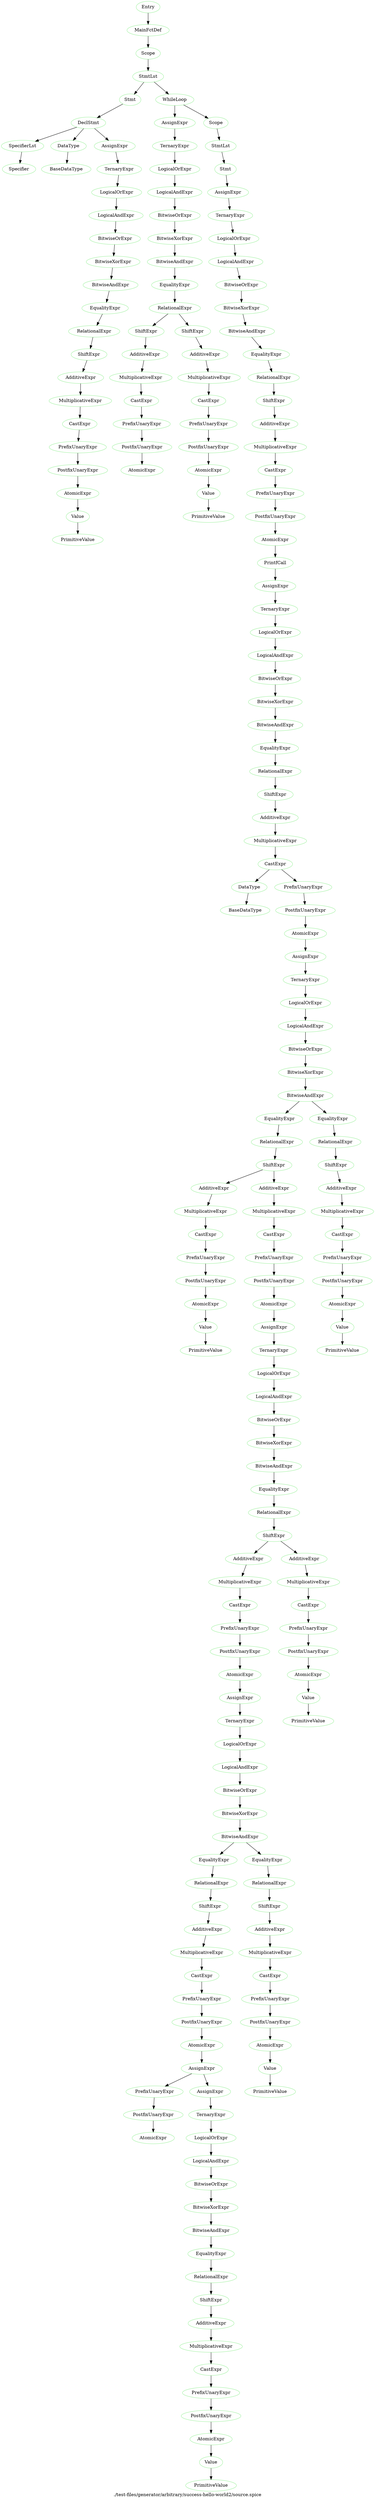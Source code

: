 digraph {
 rankdir="TB";
 label="./test-files/generator/arbitrary/success-hello-world2/source.spice";
 L1C1_Entry [color="lightgreen",label="Entry"];
 L3C1_MainFctDef [color="lightgreen",label="MainFctDef"];
 L1C1_Entry -> L3C1_MainFctDef;
 L3C15_Scope [color="lightgreen",label="Scope"];
 L3C1_MainFctDef -> L3C15_Scope;
 L4C5_StmtLst [color="lightgreen",label="StmtLst"];
 L3C15_Scope -> L4C5_StmtLst;
 L4C5_Stmt [color="lightgreen",label="Stmt"];
 L4C5_StmtLst -> L4C5_Stmt;
 L4C5_DeclStmt [color="lightgreen",label="DeclStmt"];
 L4C5_Stmt -> L4C5_DeclStmt;
 L4C5_SpecifierLst [color="lightgreen",label="SpecifierLst"];
 L4C5_DeclStmt -> L4C5_SpecifierLst;
 L4C5_Specifier [color="lightgreen",label="Specifier"];
 L4C5_SpecifierLst -> L4C5_Specifier;
 L4C14_DataType [color="lightgreen",label="DataType"];
 L4C5_DeclStmt -> L4C14_DataType;
 L4C14_BaseDataType [color="lightgreen",label="BaseDataType"];
 L4C14_DataType -> L4C14_BaseDataType;
 L4C24_AssignExpr [color="lightgreen",label="AssignExpr"];
 L4C5_DeclStmt -> L4C24_AssignExpr;
 L4C24_TernaryExpr [color="lightgreen",label="TernaryExpr"];
 L4C24_AssignExpr -> L4C24_TernaryExpr;
 L4C24_LogicalOrExpr [color="lightgreen",label="LogicalOrExpr"];
 L4C24_TernaryExpr -> L4C24_LogicalOrExpr;
 L4C24_LogicalAndExpr [color="lightgreen",label="LogicalAndExpr"];
 L4C24_LogicalOrExpr -> L4C24_LogicalAndExpr;
 L4C24_BitwiseOrExpr [color="lightgreen",label="BitwiseOrExpr"];
 L4C24_LogicalAndExpr -> L4C24_BitwiseOrExpr;
 L4C24_BitwiseXorExpr [color="lightgreen",label="BitwiseXorExpr"];
 L4C24_BitwiseOrExpr -> L4C24_BitwiseXorExpr;
 L4C24_BitwiseAndExpr [color="lightgreen",label="BitwiseAndExpr"];
 L4C24_BitwiseXorExpr -> L4C24_BitwiseAndExpr;
 L4C24_EqualityExpr [color="lightgreen",label="EqualityExpr"];
 L4C24_BitwiseAndExpr -> L4C24_EqualityExpr;
 L4C24_RelationalExpr [color="lightgreen",label="RelationalExpr"];
 L4C24_EqualityExpr -> L4C24_RelationalExpr;
 L4C24_ShiftExpr [color="lightgreen",label="ShiftExpr"];
 L4C24_RelationalExpr -> L4C24_ShiftExpr;
 L4C24_AdditiveExpr [color="lightgreen",label="AdditiveExpr"];
 L4C24_ShiftExpr -> L4C24_AdditiveExpr;
 L4C24_MultiplicativeExpr [color="lightgreen",label="MultiplicativeExpr"];
 L4C24_AdditiveExpr -> L4C24_MultiplicativeExpr;
 L4C24_CastExpr [color="lightgreen",label="CastExpr"];
 L4C24_MultiplicativeExpr -> L4C24_CastExpr;
 L4C24_PrefixUnaryExpr [color="lightgreen",label="PrefixUnaryExpr"];
 L4C24_CastExpr -> L4C24_PrefixUnaryExpr;
 L4C24_PostfixUnaryExpr [color="lightgreen",label="PostfixUnaryExpr"];
 L4C24_PrefixUnaryExpr -> L4C24_PostfixUnaryExpr;
 L4C24_AtomicExpr [color="lightgreen",label="AtomicExpr"];
 L4C24_PostfixUnaryExpr -> L4C24_AtomicExpr;
 L4C24_Value [color="lightgreen",label="Value"];
 L4C24_AtomicExpr -> L4C24_Value;
 L4C24_PrimitiveValue [color="lightgreen",label="PrimitiveValue"];
 L4C24_Value -> L4C24_PrimitiveValue;
 L5C5_WhileLoop [color="lightgreen",label="WhileLoop"];
 L4C5_StmtLst -> L5C5_WhileLoop;
 L5C11_AssignExpr [color="lightgreen",label="AssignExpr"];
 L5C5_WhileLoop -> L5C11_AssignExpr;
 L5C11_TernaryExpr [color="lightgreen",label="TernaryExpr"];
 L5C11_AssignExpr -> L5C11_TernaryExpr;
 L5C11_LogicalOrExpr [color="lightgreen",label="LogicalOrExpr"];
 L5C11_TernaryExpr -> L5C11_LogicalOrExpr;
 L5C11_LogicalAndExpr [color="lightgreen",label="LogicalAndExpr"];
 L5C11_LogicalOrExpr -> L5C11_LogicalAndExpr;
 L5C11_BitwiseOrExpr [color="lightgreen",label="BitwiseOrExpr"];
 L5C11_LogicalAndExpr -> L5C11_BitwiseOrExpr;
 L5C11_BitwiseXorExpr [color="lightgreen",label="BitwiseXorExpr"];
 L5C11_BitwiseOrExpr -> L5C11_BitwiseXorExpr;
 L5C11_BitwiseAndExpr [color="lightgreen",label="BitwiseAndExpr"];
 L5C11_BitwiseXorExpr -> L5C11_BitwiseAndExpr;
 L5C11_EqualityExpr [color="lightgreen",label="EqualityExpr"];
 L5C11_BitwiseAndExpr -> L5C11_EqualityExpr;
 L5C11_RelationalExpr [color="lightgreen",label="RelationalExpr"];
 L5C11_EqualityExpr -> L5C11_RelationalExpr;
 L5C11_ShiftExpr [color="lightgreen",label="ShiftExpr"];
 L5C11_RelationalExpr -> L5C11_ShiftExpr;
 L5C11_AdditiveExpr [color="lightgreen",label="AdditiveExpr"];
 L5C11_ShiftExpr -> L5C11_AdditiveExpr;
 L5C11_MultiplicativeExpr [color="lightgreen",label="MultiplicativeExpr"];
 L5C11_AdditiveExpr -> L5C11_MultiplicativeExpr;
 L5C11_CastExpr [color="lightgreen",label="CastExpr"];
 L5C11_MultiplicativeExpr -> L5C11_CastExpr;
 L5C11_PrefixUnaryExpr [color="lightgreen",label="PrefixUnaryExpr"];
 L5C11_CastExpr -> L5C11_PrefixUnaryExpr;
 L5C11_PostfixUnaryExpr [color="lightgreen",label="PostfixUnaryExpr"];
 L5C11_PrefixUnaryExpr -> L5C11_PostfixUnaryExpr;
 L5C11_AtomicExpr [color="lightgreen",label="AtomicExpr"];
 L5C11_PostfixUnaryExpr -> L5C11_AtomicExpr;
 L5C16_ShiftExpr [color="lightgreen",label="ShiftExpr"];
 L5C11_RelationalExpr -> L5C16_ShiftExpr;
 L5C16_AdditiveExpr [color="lightgreen",label="AdditiveExpr"];
 L5C16_ShiftExpr -> L5C16_AdditiveExpr;
 L5C16_MultiplicativeExpr [color="lightgreen",label="MultiplicativeExpr"];
 L5C16_AdditiveExpr -> L5C16_MultiplicativeExpr;
 L5C16_CastExpr [color="lightgreen",label="CastExpr"];
 L5C16_MultiplicativeExpr -> L5C16_CastExpr;
 L5C16_PrefixUnaryExpr [color="lightgreen",label="PrefixUnaryExpr"];
 L5C16_CastExpr -> L5C16_PrefixUnaryExpr;
 L5C16_PostfixUnaryExpr [color="lightgreen",label="PostfixUnaryExpr"];
 L5C16_PrefixUnaryExpr -> L5C16_PostfixUnaryExpr;
 L5C16_AtomicExpr [color="lightgreen",label="AtomicExpr"];
 L5C16_PostfixUnaryExpr -> L5C16_AtomicExpr;
 L5C16_Value [color="lightgreen",label="Value"];
 L5C16_AtomicExpr -> L5C16_Value;
 L5C16_PrimitiveValue [color="lightgreen",label="PrimitiveValue"];
 L5C16_Value -> L5C16_PrimitiveValue;
 L5C18_Scope [color="lightgreen",label="Scope"];
 L5C5_WhileLoop -> L5C18_Scope;
 L6C9_StmtLst [color="lightgreen",label="StmtLst"];
 L5C18_Scope -> L6C9_StmtLst;
 L6C9_Stmt [color="lightgreen",label="Stmt"];
 L6C9_StmtLst -> L6C9_Stmt;
 L6C9_AssignExpr [color="lightgreen",label="AssignExpr"];
 L6C9_Stmt -> L6C9_AssignExpr;
 L6C9_TernaryExpr [color="lightgreen",label="TernaryExpr"];
 L6C9_AssignExpr -> L6C9_TernaryExpr;
 L6C9_LogicalOrExpr [color="lightgreen",label="LogicalOrExpr"];
 L6C9_TernaryExpr -> L6C9_LogicalOrExpr;
 L6C9_LogicalAndExpr [color="lightgreen",label="LogicalAndExpr"];
 L6C9_LogicalOrExpr -> L6C9_LogicalAndExpr;
 L6C9_BitwiseOrExpr [color="lightgreen",label="BitwiseOrExpr"];
 L6C9_LogicalAndExpr -> L6C9_BitwiseOrExpr;
 L6C9_BitwiseXorExpr [color="lightgreen",label="BitwiseXorExpr"];
 L6C9_BitwiseOrExpr -> L6C9_BitwiseXorExpr;
 L6C9_BitwiseAndExpr [color="lightgreen",label="BitwiseAndExpr"];
 L6C9_BitwiseXorExpr -> L6C9_BitwiseAndExpr;
 L6C9_EqualityExpr [color="lightgreen",label="EqualityExpr"];
 L6C9_BitwiseAndExpr -> L6C9_EqualityExpr;
 L6C9_RelationalExpr [color="lightgreen",label="RelationalExpr"];
 L6C9_EqualityExpr -> L6C9_RelationalExpr;
 L6C9_ShiftExpr [color="lightgreen",label="ShiftExpr"];
 L6C9_RelationalExpr -> L6C9_ShiftExpr;
 L6C9_AdditiveExpr [color="lightgreen",label="AdditiveExpr"];
 L6C9_ShiftExpr -> L6C9_AdditiveExpr;
 L6C9_MultiplicativeExpr [color="lightgreen",label="MultiplicativeExpr"];
 L6C9_AdditiveExpr -> L6C9_MultiplicativeExpr;
 L6C9_CastExpr [color="lightgreen",label="CastExpr"];
 L6C9_MultiplicativeExpr -> L6C9_CastExpr;
 L6C9_PrefixUnaryExpr [color="lightgreen",label="PrefixUnaryExpr"];
 L6C9_CastExpr -> L6C9_PrefixUnaryExpr;
 L6C9_PostfixUnaryExpr [color="lightgreen",label="PostfixUnaryExpr"];
 L6C9_PrefixUnaryExpr -> L6C9_PostfixUnaryExpr;
 L6C9_AtomicExpr [color="lightgreen",label="AtomicExpr"];
 L6C9_PostfixUnaryExpr -> L6C9_AtomicExpr;
 L6C9_PrintfCall [color="lightgreen",label="PrintfCall"];
 L6C9_AtomicExpr -> L6C9_PrintfCall;
 L6C22_AssignExpr [color="lightgreen",label="AssignExpr"];
 L6C9_PrintfCall -> L6C22_AssignExpr;
 L6C22_TernaryExpr [color="lightgreen",label="TernaryExpr"];
 L6C22_AssignExpr -> L6C22_TernaryExpr;
 L6C22_LogicalOrExpr [color="lightgreen",label="LogicalOrExpr"];
 L6C22_TernaryExpr -> L6C22_LogicalOrExpr;
 L6C22_LogicalAndExpr [color="lightgreen",label="LogicalAndExpr"];
 L6C22_LogicalOrExpr -> L6C22_LogicalAndExpr;
 L6C22_BitwiseOrExpr [color="lightgreen",label="BitwiseOrExpr"];
 L6C22_LogicalAndExpr -> L6C22_BitwiseOrExpr;
 L6C22_BitwiseXorExpr [color="lightgreen",label="BitwiseXorExpr"];
 L6C22_BitwiseOrExpr -> L6C22_BitwiseXorExpr;
 L6C22_BitwiseAndExpr [color="lightgreen",label="BitwiseAndExpr"];
 L6C22_BitwiseXorExpr -> L6C22_BitwiseAndExpr;
 L6C22_EqualityExpr [color="lightgreen",label="EqualityExpr"];
 L6C22_BitwiseAndExpr -> L6C22_EqualityExpr;
 L6C22_RelationalExpr [color="lightgreen",label="RelationalExpr"];
 L6C22_EqualityExpr -> L6C22_RelationalExpr;
 L6C22_ShiftExpr [color="lightgreen",label="ShiftExpr"];
 L6C22_RelationalExpr -> L6C22_ShiftExpr;
 L6C22_AdditiveExpr [color="lightgreen",label="AdditiveExpr"];
 L6C22_ShiftExpr -> L6C22_AdditiveExpr;
 L6C22_MultiplicativeExpr [color="lightgreen",label="MultiplicativeExpr"];
 L6C22_AdditiveExpr -> L6C22_MultiplicativeExpr;
 L6C22_CastExpr [color="lightgreen",label="CastExpr"];
 L6C22_MultiplicativeExpr -> L6C22_CastExpr;
 L6C23_DataType [color="lightgreen",label="DataType"];
 L6C22_CastExpr -> L6C23_DataType;
 L6C23_BaseDataType [color="lightgreen",label="BaseDataType"];
 L6C23_DataType -> L6C23_BaseDataType;
 L6C29_PrefixUnaryExpr [color="lightgreen",label="PrefixUnaryExpr"];
 L6C22_CastExpr -> L6C29_PrefixUnaryExpr;
 L6C29_PostfixUnaryExpr [color="lightgreen",label="PostfixUnaryExpr"];
 L6C29_PrefixUnaryExpr -> L6C29_PostfixUnaryExpr;
 L6C29_AtomicExpr [color="lightgreen",label="AtomicExpr"];
 L6C29_PostfixUnaryExpr -> L6C29_AtomicExpr;
 L6C30_AssignExpr [color="lightgreen",label="AssignExpr"];
 L6C29_AtomicExpr -> L6C30_AssignExpr;
 L6C30_TernaryExpr [color="lightgreen",label="TernaryExpr"];
 L6C30_AssignExpr -> L6C30_TernaryExpr;
 L6C30_LogicalOrExpr [color="lightgreen",label="LogicalOrExpr"];
 L6C30_TernaryExpr -> L6C30_LogicalOrExpr;
 L6C30_LogicalAndExpr [color="lightgreen",label="LogicalAndExpr"];
 L6C30_LogicalOrExpr -> L6C30_LogicalAndExpr;
 L6C30_BitwiseOrExpr [color="lightgreen",label="BitwiseOrExpr"];
 L6C30_LogicalAndExpr -> L6C30_BitwiseOrExpr;
 L6C30_BitwiseXorExpr [color="lightgreen",label="BitwiseXorExpr"];
 L6C30_BitwiseOrExpr -> L6C30_BitwiseXorExpr;
 L6C30_BitwiseAndExpr [color="lightgreen",label="BitwiseAndExpr"];
 L6C30_BitwiseXorExpr -> L6C30_BitwiseAndExpr;
 L6C30_EqualityExpr [color="lightgreen",label="EqualityExpr"];
 L6C30_BitwiseAndExpr -> L6C30_EqualityExpr;
 L6C30_RelationalExpr [color="lightgreen",label="RelationalExpr"];
 L6C30_EqualityExpr -> L6C30_RelationalExpr;
 L6C30_ShiftExpr [color="lightgreen",label="ShiftExpr"];
 L6C30_RelationalExpr -> L6C30_ShiftExpr;
 L6C30_AdditiveExpr [color="lightgreen",label="AdditiveExpr"];
 L6C30_ShiftExpr -> L6C30_AdditiveExpr;
 L6C30_MultiplicativeExpr [color="lightgreen",label="MultiplicativeExpr"];
 L6C30_AdditiveExpr -> L6C30_MultiplicativeExpr;
 L6C30_CastExpr [color="lightgreen",label="CastExpr"];
 L6C30_MultiplicativeExpr -> L6C30_CastExpr;
 L6C30_PrefixUnaryExpr [color="lightgreen",label="PrefixUnaryExpr"];
 L6C30_CastExpr -> L6C30_PrefixUnaryExpr;
 L6C30_PostfixUnaryExpr [color="lightgreen",label="PostfixUnaryExpr"];
 L6C30_PrefixUnaryExpr -> L6C30_PostfixUnaryExpr;
 L6C30_AtomicExpr [color="lightgreen",label="AtomicExpr"];
 L6C30_PostfixUnaryExpr -> L6C30_AtomicExpr;
 L6C30_Value [color="lightgreen",label="Value"];
 L6C30_AtomicExpr -> L6C30_Value;
 L6C30_PrimitiveValue [color="lightgreen",label="PrimitiveValue"];
 L6C30_Value -> L6C30_PrimitiveValue;
 L6C54_AdditiveExpr [color="lightgreen",label="AdditiveExpr"];
 L6C30_ShiftExpr -> L6C54_AdditiveExpr;
 L6C54_MultiplicativeExpr [color="lightgreen",label="MultiplicativeExpr"];
 L6C54_AdditiveExpr -> L6C54_MultiplicativeExpr;
 L6C54_CastExpr [color="lightgreen",label="CastExpr"];
 L6C54_MultiplicativeExpr -> L6C54_CastExpr;
 L6C54_PrefixUnaryExpr [color="lightgreen",label="PrefixUnaryExpr"];
 L6C54_CastExpr -> L6C54_PrefixUnaryExpr;
 L6C54_PostfixUnaryExpr [color="lightgreen",label="PostfixUnaryExpr"];
 L6C54_PrefixUnaryExpr -> L6C54_PostfixUnaryExpr;
 L6C54_AtomicExpr [color="lightgreen",label="AtomicExpr"];
 L6C54_PostfixUnaryExpr -> L6C54_AtomicExpr;
 L6C55_AssignExpr [color="lightgreen",label="AssignExpr"];
 L6C54_AtomicExpr -> L6C55_AssignExpr;
 L6C55_TernaryExpr [color="lightgreen",label="TernaryExpr"];
 L6C55_AssignExpr -> L6C55_TernaryExpr;
 L6C55_LogicalOrExpr [color="lightgreen",label="LogicalOrExpr"];
 L6C55_TernaryExpr -> L6C55_LogicalOrExpr;
 L6C55_LogicalAndExpr [color="lightgreen",label="LogicalAndExpr"];
 L6C55_LogicalOrExpr -> L6C55_LogicalAndExpr;
 L6C55_BitwiseOrExpr [color="lightgreen",label="BitwiseOrExpr"];
 L6C55_LogicalAndExpr -> L6C55_BitwiseOrExpr;
 L6C55_BitwiseXorExpr [color="lightgreen",label="BitwiseXorExpr"];
 L6C55_BitwiseOrExpr -> L6C55_BitwiseXorExpr;
 L6C55_BitwiseAndExpr [color="lightgreen",label="BitwiseAndExpr"];
 L6C55_BitwiseXorExpr -> L6C55_BitwiseAndExpr;
 L6C55_EqualityExpr [color="lightgreen",label="EqualityExpr"];
 L6C55_BitwiseAndExpr -> L6C55_EqualityExpr;
 L6C55_RelationalExpr [color="lightgreen",label="RelationalExpr"];
 L6C55_EqualityExpr -> L6C55_RelationalExpr;
 L6C55_ShiftExpr [color="lightgreen",label="ShiftExpr"];
 L6C55_RelationalExpr -> L6C55_ShiftExpr;
 L6C55_AdditiveExpr [color="lightgreen",label="AdditiveExpr"];
 L6C55_ShiftExpr -> L6C55_AdditiveExpr;
 L6C55_MultiplicativeExpr [color="lightgreen",label="MultiplicativeExpr"];
 L6C55_AdditiveExpr -> L6C55_MultiplicativeExpr;
 L6C55_CastExpr [color="lightgreen",label="CastExpr"];
 L6C55_MultiplicativeExpr -> L6C55_CastExpr;
 L6C55_PrefixUnaryExpr [color="lightgreen",label="PrefixUnaryExpr"];
 L6C55_CastExpr -> L6C55_PrefixUnaryExpr;
 L6C55_PostfixUnaryExpr [color="lightgreen",label="PostfixUnaryExpr"];
 L6C55_PrefixUnaryExpr -> L6C55_PostfixUnaryExpr;
 L6C55_AtomicExpr [color="lightgreen",label="AtomicExpr"];
 L6C55_PostfixUnaryExpr -> L6C55_AtomicExpr;
 L6C56_AssignExpr [color="lightgreen",label="AssignExpr"];
 L6C55_AtomicExpr -> L6C56_AssignExpr;
 L6C56_TernaryExpr [color="lightgreen",label="TernaryExpr"];
 L6C56_AssignExpr -> L6C56_TernaryExpr;
 L6C56_LogicalOrExpr [color="lightgreen",label="LogicalOrExpr"];
 L6C56_TernaryExpr -> L6C56_LogicalOrExpr;
 L6C56_LogicalAndExpr [color="lightgreen",label="LogicalAndExpr"];
 L6C56_LogicalOrExpr -> L6C56_LogicalAndExpr;
 L6C56_BitwiseOrExpr [color="lightgreen",label="BitwiseOrExpr"];
 L6C56_LogicalAndExpr -> L6C56_BitwiseOrExpr;
 L6C56_BitwiseXorExpr [color="lightgreen",label="BitwiseXorExpr"];
 L6C56_BitwiseOrExpr -> L6C56_BitwiseXorExpr;
 L6C56_BitwiseAndExpr [color="lightgreen",label="BitwiseAndExpr"];
 L6C56_BitwiseXorExpr -> L6C56_BitwiseAndExpr;
 L6C56_EqualityExpr [color="lightgreen",label="EqualityExpr"];
 L6C56_BitwiseAndExpr -> L6C56_EqualityExpr;
 L6C56_RelationalExpr [color="lightgreen",label="RelationalExpr"];
 L6C56_EqualityExpr -> L6C56_RelationalExpr;
 L6C56_ShiftExpr [color="lightgreen",label="ShiftExpr"];
 L6C56_RelationalExpr -> L6C56_ShiftExpr;
 L6C56_AdditiveExpr [color="lightgreen",label="AdditiveExpr"];
 L6C56_ShiftExpr -> L6C56_AdditiveExpr;
 L6C56_MultiplicativeExpr [color="lightgreen",label="MultiplicativeExpr"];
 L6C56_AdditiveExpr -> L6C56_MultiplicativeExpr;
 L6C56_CastExpr [color="lightgreen",label="CastExpr"];
 L6C56_MultiplicativeExpr -> L6C56_CastExpr;
 L6C56_PrefixUnaryExpr [color="lightgreen",label="PrefixUnaryExpr"];
 L6C56_CastExpr -> L6C56_PrefixUnaryExpr;
 L6C56_PostfixUnaryExpr [color="lightgreen",label="PostfixUnaryExpr"];
 L6C56_PrefixUnaryExpr -> L6C56_PostfixUnaryExpr;
 L6C56_AtomicExpr [color="lightgreen",label="AtomicExpr"];
 L6C56_PostfixUnaryExpr -> L6C56_AtomicExpr;
 L6C57_AssignExpr [color="lightgreen",label="AssignExpr"];
 L6C56_AtomicExpr -> L6C57_AssignExpr;
 L6C57_PrefixUnaryExpr [color="lightgreen",label="PrefixUnaryExpr"];
 L6C57_AssignExpr -> L6C57_PrefixUnaryExpr;
 L6C57_PostfixUnaryExpr [color="lightgreen",label="PostfixUnaryExpr"];
 L6C57_PrefixUnaryExpr -> L6C57_PostfixUnaryExpr;
 L6C57_AtomicExpr [color="lightgreen",label="AtomicExpr"];
 L6C57_PostfixUnaryExpr -> L6C57_AtomicExpr;
 L6C64_AssignExpr [color="lightgreen",label="AssignExpr"];
 L6C57_AssignExpr -> L6C64_AssignExpr;
 L6C64_TernaryExpr [color="lightgreen",label="TernaryExpr"];
 L6C64_AssignExpr -> L6C64_TernaryExpr;
 L6C64_LogicalOrExpr [color="lightgreen",label="LogicalOrExpr"];
 L6C64_TernaryExpr -> L6C64_LogicalOrExpr;
 L6C64_LogicalAndExpr [color="lightgreen",label="LogicalAndExpr"];
 L6C64_LogicalOrExpr -> L6C64_LogicalAndExpr;
 L6C64_BitwiseOrExpr [color="lightgreen",label="BitwiseOrExpr"];
 L6C64_LogicalAndExpr -> L6C64_BitwiseOrExpr;
 L6C64_BitwiseXorExpr [color="lightgreen",label="BitwiseXorExpr"];
 L6C64_BitwiseOrExpr -> L6C64_BitwiseXorExpr;
 L6C64_BitwiseAndExpr [color="lightgreen",label="BitwiseAndExpr"];
 L6C64_BitwiseXorExpr -> L6C64_BitwiseAndExpr;
 L6C64_EqualityExpr [color="lightgreen",label="EqualityExpr"];
 L6C64_BitwiseAndExpr -> L6C64_EqualityExpr;
 L6C64_RelationalExpr [color="lightgreen",label="RelationalExpr"];
 L6C64_EqualityExpr -> L6C64_RelationalExpr;
 L6C64_ShiftExpr [color="lightgreen",label="ShiftExpr"];
 L6C64_RelationalExpr -> L6C64_ShiftExpr;
 L6C64_AdditiveExpr [color="lightgreen",label="AdditiveExpr"];
 L6C64_ShiftExpr -> L6C64_AdditiveExpr;
 L6C64_MultiplicativeExpr [color="lightgreen",label="MultiplicativeExpr"];
 L6C64_AdditiveExpr -> L6C64_MultiplicativeExpr;
 L6C64_CastExpr [color="lightgreen",label="CastExpr"];
 L6C64_MultiplicativeExpr -> L6C64_CastExpr;
 L6C64_PrefixUnaryExpr [color="lightgreen",label="PrefixUnaryExpr"];
 L6C64_CastExpr -> L6C64_PrefixUnaryExpr;
 L6C64_PostfixUnaryExpr [color="lightgreen",label="PostfixUnaryExpr"];
 L6C64_PrefixUnaryExpr -> L6C64_PostfixUnaryExpr;
 L6C64_AtomicExpr [color="lightgreen",label="AtomicExpr"];
 L6C64_PostfixUnaryExpr -> L6C64_AtomicExpr;
 L6C64_Value [color="lightgreen",label="Value"];
 L6C64_AtomicExpr -> L6C64_Value;
 L6C64_PrimitiveValue [color="lightgreen",label="PrimitiveValue"];
 L6C64_Value -> L6C64_PrimitiveValue;
 L6C70_EqualityExpr [color="lightgreen",label="EqualityExpr"];
 L6C56_BitwiseAndExpr -> L6C70_EqualityExpr;
 L6C70_RelationalExpr [color="lightgreen",label="RelationalExpr"];
 L6C70_EqualityExpr -> L6C70_RelationalExpr;
 L6C70_ShiftExpr [color="lightgreen",label="ShiftExpr"];
 L6C70_RelationalExpr -> L6C70_ShiftExpr;
 L6C70_AdditiveExpr [color="lightgreen",label="AdditiveExpr"];
 L6C70_ShiftExpr -> L6C70_AdditiveExpr;
 L6C70_MultiplicativeExpr [color="lightgreen",label="MultiplicativeExpr"];
 L6C70_AdditiveExpr -> L6C70_MultiplicativeExpr;
 L6C70_CastExpr [color="lightgreen",label="CastExpr"];
 L6C70_MultiplicativeExpr -> L6C70_CastExpr;
 L6C70_PrefixUnaryExpr [color="lightgreen",label="PrefixUnaryExpr"];
 L6C70_CastExpr -> L6C70_PrefixUnaryExpr;
 L6C70_PostfixUnaryExpr [color="lightgreen",label="PostfixUnaryExpr"];
 L6C70_PrefixUnaryExpr -> L6C70_PostfixUnaryExpr;
 L6C70_AtomicExpr [color="lightgreen",label="AtomicExpr"];
 L6C70_PostfixUnaryExpr -> L6C70_AtomicExpr;
 L6C70_Value [color="lightgreen",label="Value"];
 L6C70_AtomicExpr -> L6C70_Value;
 L6C70_PrimitiveValue [color="lightgreen",label="PrimitiveValue"];
 L6C70_Value -> L6C70_PrimitiveValue;
 L6C77_AdditiveExpr [color="lightgreen",label="AdditiveExpr"];
 L6C55_ShiftExpr -> L6C77_AdditiveExpr;
 L6C77_MultiplicativeExpr [color="lightgreen",label="MultiplicativeExpr"];
 L6C77_AdditiveExpr -> L6C77_MultiplicativeExpr;
 L6C77_CastExpr [color="lightgreen",label="CastExpr"];
 L6C77_MultiplicativeExpr -> L6C77_CastExpr;
 L6C77_PrefixUnaryExpr [color="lightgreen",label="PrefixUnaryExpr"];
 L6C77_CastExpr -> L6C77_PrefixUnaryExpr;
 L6C77_PostfixUnaryExpr [color="lightgreen",label="PostfixUnaryExpr"];
 L6C77_PrefixUnaryExpr -> L6C77_PostfixUnaryExpr;
 L6C77_AtomicExpr [color="lightgreen",label="AtomicExpr"];
 L6C77_PostfixUnaryExpr -> L6C77_AtomicExpr;
 L6C77_Value [color="lightgreen",label="Value"];
 L6C77_AtomicExpr -> L6C77_Value;
 L6C77_PrimitiveValue [color="lightgreen",label="PrimitiveValue"];
 L6C77_Value -> L6C77_PrimitiveValue;
 L6C83_EqualityExpr [color="lightgreen",label="EqualityExpr"];
 L6C30_BitwiseAndExpr -> L6C83_EqualityExpr;
 L6C83_RelationalExpr [color="lightgreen",label="RelationalExpr"];
 L6C83_EqualityExpr -> L6C83_RelationalExpr;
 L6C83_ShiftExpr [color="lightgreen",label="ShiftExpr"];
 L6C83_RelationalExpr -> L6C83_ShiftExpr;
 L6C83_AdditiveExpr [color="lightgreen",label="AdditiveExpr"];
 L6C83_ShiftExpr -> L6C83_AdditiveExpr;
 L6C83_MultiplicativeExpr [color="lightgreen",label="MultiplicativeExpr"];
 L6C83_AdditiveExpr -> L6C83_MultiplicativeExpr;
 L6C83_CastExpr [color="lightgreen",label="CastExpr"];
 L6C83_MultiplicativeExpr -> L6C83_CastExpr;
 L6C83_PrefixUnaryExpr [color="lightgreen",label="PrefixUnaryExpr"];
 L6C83_CastExpr -> L6C83_PrefixUnaryExpr;
 L6C83_PostfixUnaryExpr [color="lightgreen",label="PostfixUnaryExpr"];
 L6C83_PrefixUnaryExpr -> L6C83_PostfixUnaryExpr;
 L6C83_AtomicExpr [color="lightgreen",label="AtomicExpr"];
 L6C83_PostfixUnaryExpr -> L6C83_AtomicExpr;
 L6C83_Value [color="lightgreen",label="Value"];
 L6C83_AtomicExpr -> L6C83_Value;
 L6C83_PrimitiveValue [color="lightgreen",label="PrimitiveValue"];
 L6C83_Value -> L6C83_PrimitiveValue;
}